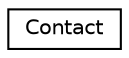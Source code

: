 digraph "Graphical Class Hierarchy"
{
 // LATEX_PDF_SIZE
  edge [fontname="Helvetica",fontsize="10",labelfontname="Helvetica",labelfontsize="10"];
  node [fontname="Helvetica",fontsize="10",shape=record];
  rankdir="LR";
  Node0 [label="Contact",height=0.2,width=0.4,color="black", fillcolor="white", style="filled",URL="$structContact.html",tooltip="An email contact."];
}
